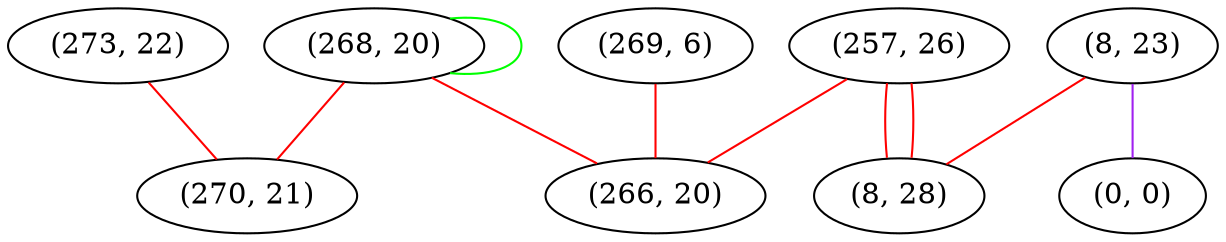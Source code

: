 graph "" {
"(268, 20)";
"(8, 23)";
"(257, 26)";
"(269, 6)";
"(0, 0)";
"(273, 22)";
"(266, 20)";
"(270, 21)";
"(8, 28)";
"(268, 20)" -- "(268, 20)"  [color=green, key=0, weight=2];
"(268, 20)" -- "(266, 20)"  [color=red, key=0, weight=1];
"(268, 20)" -- "(270, 21)"  [color=red, key=0, weight=1];
"(8, 23)" -- "(0, 0)"  [color=purple, key=0, weight=4];
"(8, 23)" -- "(8, 28)"  [color=red, key=0, weight=1];
"(257, 26)" -- "(266, 20)"  [color=red, key=0, weight=1];
"(257, 26)" -- "(8, 28)"  [color=red, key=0, weight=1];
"(257, 26)" -- "(8, 28)"  [color=red, key=1, weight=1];
"(269, 6)" -- "(266, 20)"  [color=red, key=0, weight=1];
"(273, 22)" -- "(270, 21)"  [color=red, key=0, weight=1];
}
